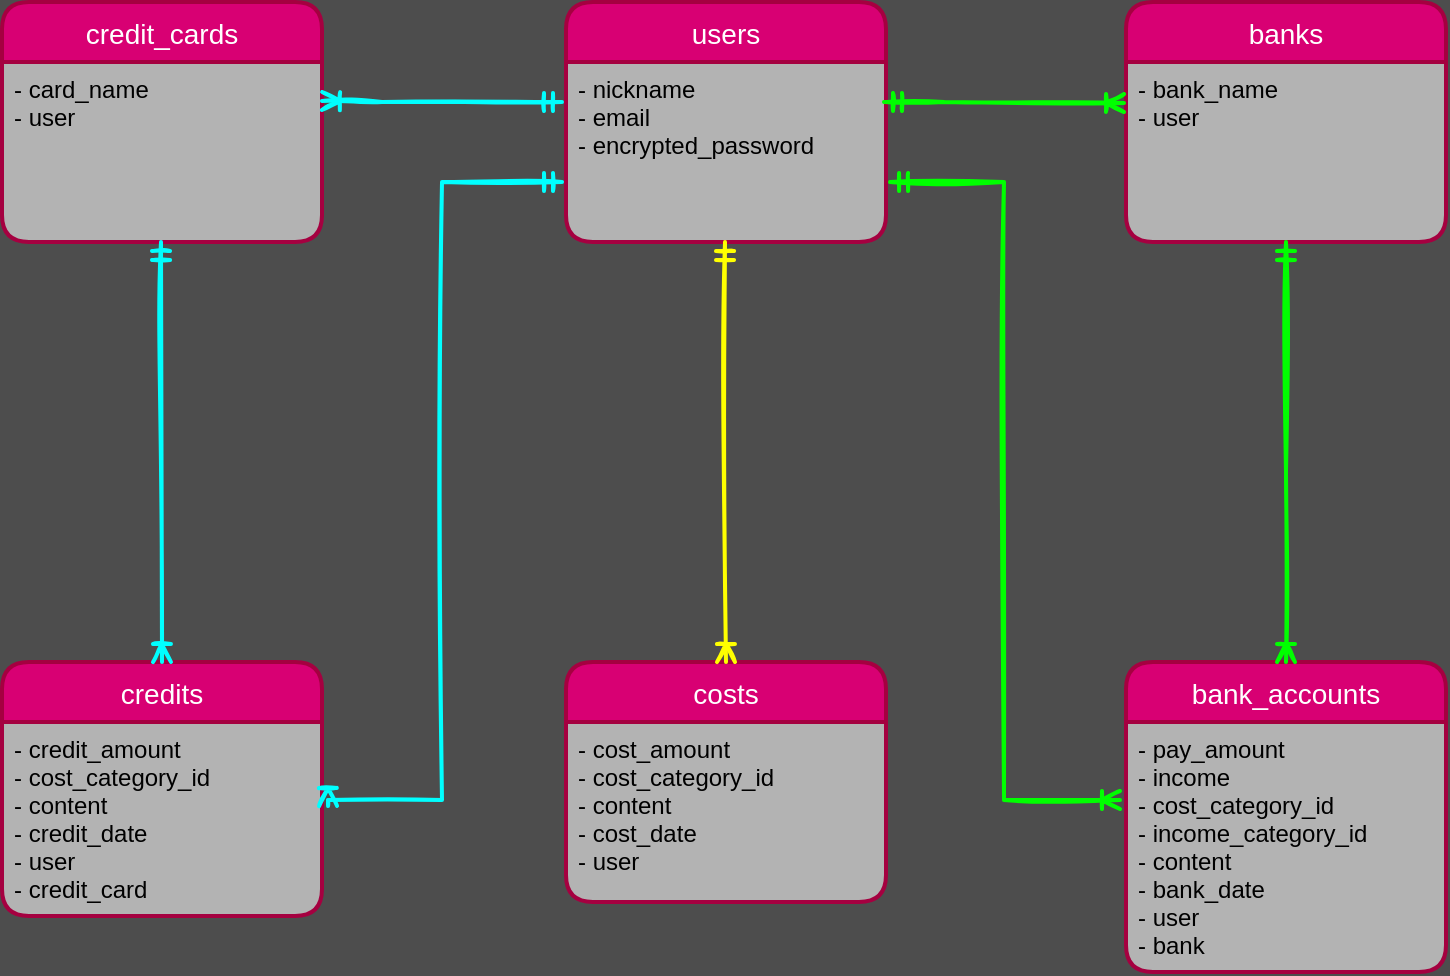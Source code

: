 <mxfile>
    <diagram id="vJdV70z_RVDaX_OzU91A" name="ページ1">
        <mxGraphModel dx="728" dy="352" grid="0" gridSize="10" guides="1" tooltips="1" connect="1" arrows="0" fold="1" page="1" pageScale="1" pageWidth="827" pageHeight="1169" background="#4D4D4D" math="0" shadow="0">
            <root>
                <mxCell id="0"/>
                <mxCell id="1" parent="0"/>
                <mxCell id="14" value="users" style="swimlane;childLayout=stackLayout;horizontal=1;startSize=30;horizontalStack=0;rounded=1;fontSize=14;fontStyle=0;strokeWidth=2;resizeParent=0;resizeLast=1;shadow=0;dashed=0;align=center;fillColor=#d80073;fontColor=#ffffff;strokeColor=#A50040;swimlaneFillColor=#B3B3B3;" parent="1" vertex="1">
                    <mxGeometry x="322" y="110" width="160" height="120" as="geometry"/>
                </mxCell>
                <mxCell id="15" value="- nickname&#10;- email&#10;- encrypted_password" style="align=left;strokeColor=none;fillColor=none;spacingLeft=4;fontSize=12;verticalAlign=top;resizable=0;rotatable=0;part=1;" parent="14" vertex="1">
                    <mxGeometry y="30" width="160" height="90" as="geometry"/>
                </mxCell>
                <mxCell id="16" value="banks" style="swimlane;childLayout=stackLayout;horizontal=1;startSize=30;horizontalStack=0;rounded=1;fontSize=14;fontStyle=0;strokeWidth=2;resizeParent=0;resizeLast=1;shadow=0;dashed=0;align=center;fillColor=#d80073;fontColor=#ffffff;strokeColor=#A50040;swimlaneFillColor=#B3B3B3;" parent="1" vertex="1">
                    <mxGeometry x="602" y="110" width="160" height="120" as="geometry"/>
                </mxCell>
                <mxCell id="17" value="- bank_name&#10;- user" style="align=left;strokeColor=none;fillColor=none;spacingLeft=4;fontSize=12;verticalAlign=top;resizable=0;rotatable=0;part=1;" parent="16" vertex="1">
                    <mxGeometry y="30" width="160" height="90" as="geometry"/>
                </mxCell>
                <mxCell id="18" value="bank_accounts" style="swimlane;childLayout=stackLayout;horizontal=1;startSize=30;horizontalStack=0;rounded=1;fontSize=14;fontStyle=0;strokeWidth=2;resizeParent=0;resizeLast=1;shadow=0;dashed=0;align=center;fillColor=#d80073;fontColor=#ffffff;strokeColor=#A50040;swimlaneFillColor=#B3B3B3;" parent="1" vertex="1">
                    <mxGeometry x="602" y="440" width="160" height="155" as="geometry"/>
                </mxCell>
                <mxCell id="19" value="- pay_amount&#10;- income&#10;- cost_category_id&#10;- income_category_id&#10;- content&#10;- bank_date&#10;- user&#10;- bank" style="align=left;strokeColor=none;fillColor=none;spacingLeft=4;fontSize=12;verticalAlign=top;resizable=0;rotatable=0;part=1;" parent="18" vertex="1">
                    <mxGeometry y="30" width="160" height="125" as="geometry"/>
                </mxCell>
                <mxCell id="20" value="credit_cards" style="swimlane;childLayout=stackLayout;horizontal=1;startSize=30;horizontalStack=0;rounded=1;fontSize=14;fontStyle=0;strokeWidth=2;resizeParent=0;resizeLast=1;shadow=0;dashed=0;align=center;fillColor=#d80073;fontColor=#ffffff;strokeColor=#A50040;swimlaneFillColor=#B3B3B3;" parent="1" vertex="1">
                    <mxGeometry x="40" y="110" width="160" height="120" as="geometry"/>
                </mxCell>
                <mxCell id="21" value="- card_name&#10;- user" style="align=left;strokeColor=none;fillColor=none;spacingLeft=4;fontSize=12;verticalAlign=top;resizable=0;rotatable=0;part=1;" parent="20" vertex="1">
                    <mxGeometry y="30" width="160" height="90" as="geometry"/>
                </mxCell>
                <mxCell id="22" value="credits" style="swimlane;childLayout=stackLayout;horizontal=1;startSize=30;horizontalStack=0;rounded=1;fontSize=14;fontStyle=0;strokeWidth=2;resizeParent=0;resizeLast=1;shadow=0;dashed=0;align=center;fillColor=#d80073;fontColor=#ffffff;strokeColor=#A50040;swimlaneFillColor=#B3B3B3;" parent="1" vertex="1">
                    <mxGeometry x="40" y="440" width="160" height="127" as="geometry"/>
                </mxCell>
                <mxCell id="23" value="- credit_amount&#10;- cost_category_id&#10;- content&#10;- credit_date&#10;- user&#10;- credit_card" style="align=left;strokeColor=none;fillColor=none;spacingLeft=4;fontSize=12;verticalAlign=top;resizable=0;rotatable=0;part=1;" parent="22" vertex="1">
                    <mxGeometry y="30" width="160" height="97" as="geometry"/>
                </mxCell>
                <mxCell id="24" value="costs" style="swimlane;childLayout=stackLayout;horizontal=1;startSize=30;horizontalStack=0;rounded=1;fontSize=14;fontStyle=0;strokeWidth=2;resizeParent=0;resizeLast=1;shadow=0;dashed=0;align=center;fillColor=#d80073;fontColor=#ffffff;strokeColor=#A50040;swimlaneFillColor=#B3B3B3;" parent="1" vertex="1">
                    <mxGeometry x="322" y="440" width="160" height="120" as="geometry"/>
                </mxCell>
                <mxCell id="25" value="- cost_amount&#10;- cost_category_id&#10;- content&#10;- cost_date&#10;- user" style="align=left;strokeColor=none;fillColor=none;spacingLeft=4;fontSize=12;verticalAlign=top;resizable=0;rotatable=0;part=1;" parent="24" vertex="1">
                    <mxGeometry y="30" width="160" height="90" as="geometry"/>
                </mxCell>
                <mxCell id="26" value="" style="edgeStyle=orthogonalEdgeStyle;fontSize=12;html=1;endArrow=ERoneToMany;startArrow=ERmandOne;fillColor=#1ba1e2;strokeColor=#00FFFF;strokeWidth=2;rounded=0;jumpStyle=none;shadow=0;sketch=1;sourcePerimeterSpacing=0;" parent="1" edge="1">
                    <mxGeometry width="100" height="100" relative="1" as="geometry">
                        <mxPoint x="320" y="160" as="sourcePoint"/>
                        <mxPoint x="200" y="159.5" as="targetPoint"/>
                        <Array as="points">
                            <mxPoint x="230" y="159.5"/>
                        </Array>
                    </mxGeometry>
                </mxCell>
                <mxCell id="27" value="" style="edgeStyle=orthogonalEdgeStyle;fontSize=12;html=1;endArrow=ERoneToMany;startArrow=ERmandOne;fillColor=#1ba1e2;strokeColor=#00FF00;strokeWidth=2;rounded=0;jumpStyle=none;shadow=0;sketch=1;targetPerimeterSpacing=0;" parent="1" edge="1">
                    <mxGeometry width="100" height="100" relative="1" as="geometry">
                        <mxPoint x="481" y="160" as="sourcePoint"/>
                        <mxPoint x="601" y="160.5" as="targetPoint"/>
                        <Array as="points">
                            <mxPoint x="511" y="160"/>
                        </Array>
                    </mxGeometry>
                </mxCell>
                <mxCell id="28" value="" style="edgeStyle=orthogonalEdgeStyle;fontSize=12;html=1;endArrow=ERoneToMany;startArrow=ERmandOne;fillColor=#1ba1e2;strokeColor=#FFFF00;strokeWidth=2;rounded=0;jumpStyle=none;shadow=0;sketch=1;sourcePerimeterSpacing=0;entryX=0.5;entryY=0;entryDx=0;entryDy=0;" parent="1" target="24" edge="1">
                    <mxGeometry width="100" height="100" relative="1" as="geometry">
                        <mxPoint x="401.5" y="230" as="sourcePoint"/>
                        <mxPoint x="401.5" y="360" as="targetPoint"/>
                        <Array as="points"/>
                    </mxGeometry>
                </mxCell>
                <mxCell id="30" value="" style="edgeStyle=orthogonalEdgeStyle;fontSize=12;html=1;endArrow=ERoneToMany;startArrow=ERmandOne;fillColor=#1ba1e2;strokeColor=#00FFFF;strokeWidth=2;rounded=0;jumpStyle=none;shadow=0;sketch=1;sourcePerimeterSpacing=0;entryX=0.5;entryY=0;entryDx=0;entryDy=0;" parent="1" target="22" edge="1">
                    <mxGeometry width="100" height="100" relative="1" as="geometry">
                        <mxPoint x="119.5" y="230" as="sourcePoint"/>
                        <mxPoint x="120" y="440" as="targetPoint"/>
                        <Array as="points"/>
                    </mxGeometry>
                </mxCell>
                <mxCell id="33" value="" style="edgeStyle=orthogonalEdgeStyle;fontSize=12;html=1;endArrow=ERoneToMany;startArrow=ERmandOne;fillColor=#1ba1e2;strokeColor=#00FF00;strokeWidth=2;rounded=0;jumpStyle=none;shadow=0;sketch=1;sourcePerimeterSpacing=0;" parent="1" edge="1">
                    <mxGeometry width="100" height="100" relative="1" as="geometry">
                        <mxPoint x="682" y="230" as="sourcePoint"/>
                        <mxPoint x="682" y="440" as="targetPoint"/>
                        <Array as="points">
                            <mxPoint x="682" y="345"/>
                        </Array>
                    </mxGeometry>
                </mxCell>
                <mxCell id="34" value="" style="edgeStyle=orthogonalEdgeStyle;fontSize=12;html=1;endArrow=ERoneToMany;startArrow=ERmandOne;fillColor=#1ba1e2;strokeColor=#00FFFF;strokeWidth=2;rounded=0;jumpStyle=none;shadow=0;sketch=1;sourcePerimeterSpacing=0;entryX=1.019;entryY=0.433;entryDx=0;entryDy=0;entryPerimeter=0;" parent="1" target="23" edge="1">
                    <mxGeometry width="100" height="100" relative="1" as="geometry">
                        <mxPoint x="320" y="200" as="sourcePoint"/>
                        <mxPoint x="220" y="480" as="targetPoint"/>
                        <Array as="points">
                            <mxPoint x="260" y="200"/>
                            <mxPoint x="260" y="509"/>
                        </Array>
                    </mxGeometry>
                </mxCell>
                <mxCell id="36" value="" style="edgeStyle=orthogonalEdgeStyle;fontSize=12;html=1;endArrow=ERoneToMany;startArrow=ERmandOne;fillColor=#1ba1e2;strokeColor=#00FF00;strokeWidth=2;rounded=0;jumpStyle=none;shadow=0;sketch=1;sourcePerimeterSpacing=0;exitX=1.019;exitY=0.667;exitDx=0;exitDy=0;exitPerimeter=0;" parent="1" edge="1">
                    <mxGeometry width="100" height="100" relative="1" as="geometry">
                        <mxPoint x="484.04" y="200.03" as="sourcePoint"/>
                        <mxPoint x="599" y="509" as="targetPoint"/>
                        <Array as="points">
                            <mxPoint x="541" y="200"/>
                            <mxPoint x="541" y="509"/>
                        </Array>
                    </mxGeometry>
                </mxCell>
            </root>
        </mxGraphModel>
    </diagram>
</mxfile>
